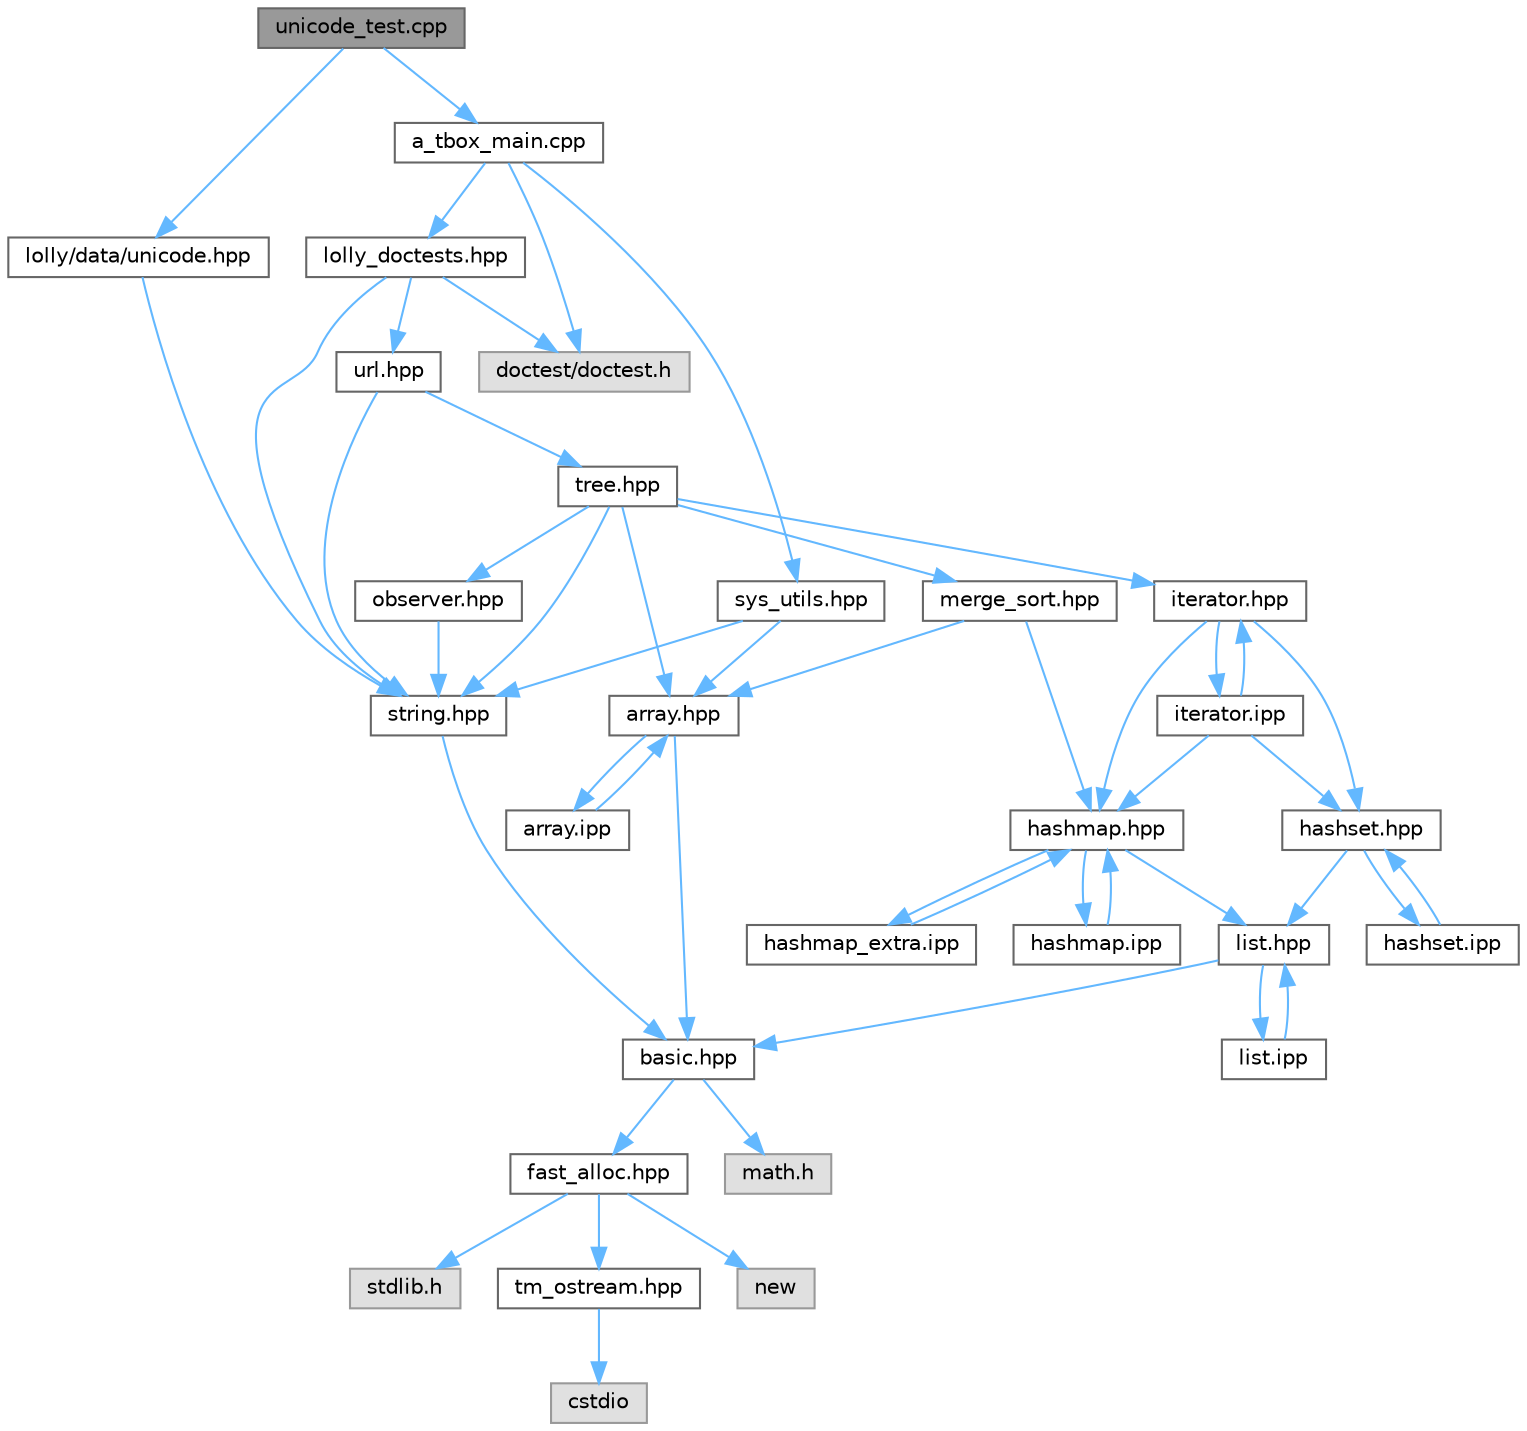 digraph "unicode_test.cpp"
{
 // LATEX_PDF_SIZE
  bgcolor="transparent";
  edge [fontname=Helvetica,fontsize=10,labelfontname=Helvetica,labelfontsize=10];
  node [fontname=Helvetica,fontsize=10,shape=box,height=0.2,width=0.4];
  Node1 [id="Node000001",label="unicode_test.cpp",height=0.2,width=0.4,color="gray40", fillcolor="grey60", style="filled", fontcolor="black",tooltip=" "];
  Node1 -> Node2 [id="edge1_Node000001_Node000002",color="steelblue1",style="solid",tooltip=" "];
  Node2 [id="Node000002",label="a_tbox_main.cpp",height=0.2,width=0.4,color="grey40", fillcolor="white", style="filled",URL="$a__tbox__main_8cpp.html",tooltip=" "];
  Node2 -> Node3 [id="edge2_Node000002_Node000003",color="steelblue1",style="solid",tooltip=" "];
  Node3 [id="Node000003",label="doctest/doctest.h",height=0.2,width=0.4,color="grey60", fillcolor="#E0E0E0", style="filled",tooltip=" "];
  Node2 -> Node4 [id="edge3_Node000002_Node000004",color="steelblue1",style="solid",tooltip=" "];
  Node4 [id="Node000004",label="lolly_doctests.hpp",height=0.2,width=0.4,color="grey40", fillcolor="white", style="filled",URL="$lolly__doctests_8hpp.html",tooltip=" "];
  Node4 -> Node3 [id="edge4_Node000004_Node000003",color="steelblue1",style="solid",tooltip=" "];
  Node4 -> Node5 [id="edge5_Node000004_Node000005",color="steelblue1",style="solid",tooltip=" "];
  Node5 [id="Node000005",label="string.hpp",height=0.2,width=0.4,color="grey40", fillcolor="white", style="filled",URL="$string_8hpp.html",tooltip=" "];
  Node5 -> Node6 [id="edge6_Node000005_Node000006",color="steelblue1",style="solid",tooltip=" "];
  Node6 [id="Node000006",label="basic.hpp",height=0.2,width=0.4,color="grey40", fillcolor="white", style="filled",URL="$basic_8hpp.html",tooltip=" "];
  Node6 -> Node7 [id="edge7_Node000006_Node000007",color="steelblue1",style="solid",tooltip=" "];
  Node7 [id="Node000007",label="fast_alloc.hpp",height=0.2,width=0.4,color="grey40", fillcolor="white", style="filled",URL="$fast__alloc_8hpp.html",tooltip=" "];
  Node7 -> Node8 [id="edge8_Node000007_Node000008",color="steelblue1",style="solid",tooltip=" "];
  Node8 [id="Node000008",label="stdlib.h",height=0.2,width=0.4,color="grey60", fillcolor="#E0E0E0", style="filled",tooltip=" "];
  Node7 -> Node9 [id="edge9_Node000007_Node000009",color="steelblue1",style="solid",tooltip=" "];
  Node9 [id="Node000009",label="tm_ostream.hpp",height=0.2,width=0.4,color="grey40", fillcolor="white", style="filled",URL="$tm__ostream_8hpp.html",tooltip=" "];
  Node9 -> Node10 [id="edge10_Node000009_Node000010",color="steelblue1",style="solid",tooltip=" "];
  Node10 [id="Node000010",label="cstdio",height=0.2,width=0.4,color="grey60", fillcolor="#E0E0E0", style="filled",tooltip=" "];
  Node7 -> Node11 [id="edge11_Node000007_Node000011",color="steelblue1",style="solid",tooltip=" "];
  Node11 [id="Node000011",label="new",height=0.2,width=0.4,color="grey60", fillcolor="#E0E0E0", style="filled",tooltip=" "];
  Node6 -> Node12 [id="edge12_Node000006_Node000012",color="steelblue1",style="solid",tooltip=" "];
  Node12 [id="Node000012",label="math.h",height=0.2,width=0.4,color="grey60", fillcolor="#E0E0E0", style="filled",tooltip=" "];
  Node4 -> Node13 [id="edge13_Node000004_Node000013",color="steelblue1",style="solid",tooltip=" "];
  Node13 [id="Node000013",label="url.hpp",height=0.2,width=0.4,color="grey40", fillcolor="white", style="filled",URL="$url_8hpp.html",tooltip=" "];
  Node13 -> Node5 [id="edge14_Node000013_Node000005",color="steelblue1",style="solid",tooltip=" "];
  Node13 -> Node14 [id="edge15_Node000013_Node000014",color="steelblue1",style="solid",tooltip=" "];
  Node14 [id="Node000014",label="tree.hpp",height=0.2,width=0.4,color="grey40", fillcolor="white", style="filled",URL="$tree_8hpp.html",tooltip=" "];
  Node14 -> Node15 [id="edge16_Node000014_Node000015",color="steelblue1",style="solid",tooltip=" "];
  Node15 [id="Node000015",label="array.hpp",height=0.2,width=0.4,color="grey40", fillcolor="white", style="filled",URL="$array_8hpp.html",tooltip=" "];
  Node15 -> Node6 [id="edge17_Node000015_Node000006",color="steelblue1",style="solid",tooltip=" "];
  Node15 -> Node16 [id="edge18_Node000015_Node000016",color="steelblue1",style="solid",tooltip=" "];
  Node16 [id="Node000016",label="array.ipp",height=0.2,width=0.4,color="grey40", fillcolor="white", style="filled",URL="$array_8ipp.html",tooltip=" "];
  Node16 -> Node15 [id="edge19_Node000016_Node000015",color="steelblue1",style="solid",tooltip=" "];
  Node14 -> Node17 [id="edge20_Node000014_Node000017",color="steelblue1",style="solid",tooltip=" "];
  Node17 [id="Node000017",label="iterator.hpp",height=0.2,width=0.4,color="grey40", fillcolor="white", style="filled",URL="$iterator_8hpp.html",tooltip=" "];
  Node17 -> Node18 [id="edge21_Node000017_Node000018",color="steelblue1",style="solid",tooltip=" "];
  Node18 [id="Node000018",label="hashmap.hpp",height=0.2,width=0.4,color="grey40", fillcolor="white", style="filled",URL="$hashmap_8hpp.html",tooltip=" "];
  Node18 -> Node19 [id="edge22_Node000018_Node000019",color="steelblue1",style="solid",tooltip=" "];
  Node19 [id="Node000019",label="list.hpp",height=0.2,width=0.4,color="grey40", fillcolor="white", style="filled",URL="$list_8hpp.html",tooltip=" "];
  Node19 -> Node6 [id="edge23_Node000019_Node000006",color="steelblue1",style="solid",tooltip=" "];
  Node19 -> Node20 [id="edge24_Node000019_Node000020",color="steelblue1",style="solid",tooltip=" "];
  Node20 [id="Node000020",label="list.ipp",height=0.2,width=0.4,color="grey40", fillcolor="white", style="filled",URL="$list_8ipp.html",tooltip=" "];
  Node20 -> Node19 [id="edge25_Node000020_Node000019",color="steelblue1",style="solid",tooltip=" "];
  Node18 -> Node21 [id="edge26_Node000018_Node000021",color="steelblue1",style="solid",tooltip=" "];
  Node21 [id="Node000021",label="hashmap.ipp",height=0.2,width=0.4,color="grey40", fillcolor="white", style="filled",URL="$hashmap_8ipp.html",tooltip=" "];
  Node21 -> Node18 [id="edge27_Node000021_Node000018",color="steelblue1",style="solid",tooltip=" "];
  Node18 -> Node22 [id="edge28_Node000018_Node000022",color="steelblue1",style="solid",tooltip=" "];
  Node22 [id="Node000022",label="hashmap_extra.ipp",height=0.2,width=0.4,color="grey40", fillcolor="white", style="filled",URL="$hashmap__extra_8ipp.html",tooltip=" "];
  Node22 -> Node18 [id="edge29_Node000022_Node000018",color="steelblue1",style="solid",tooltip=" "];
  Node17 -> Node23 [id="edge30_Node000017_Node000023",color="steelblue1",style="solid",tooltip=" "];
  Node23 [id="Node000023",label="hashset.hpp",height=0.2,width=0.4,color="grey40", fillcolor="white", style="filled",URL="$hashset_8hpp.html",tooltip=" "];
  Node23 -> Node19 [id="edge31_Node000023_Node000019",color="steelblue1",style="solid",tooltip=" "];
  Node23 -> Node24 [id="edge32_Node000023_Node000024",color="steelblue1",style="solid",tooltip=" "];
  Node24 [id="Node000024",label="hashset.ipp",height=0.2,width=0.4,color="grey40", fillcolor="white", style="filled",URL="$hashset_8ipp.html",tooltip=" "];
  Node24 -> Node23 [id="edge33_Node000024_Node000023",color="steelblue1",style="solid",tooltip=" "];
  Node17 -> Node25 [id="edge34_Node000017_Node000025",color="steelblue1",style="solid",tooltip=" "];
  Node25 [id="Node000025",label="iterator.ipp",height=0.2,width=0.4,color="grey40", fillcolor="white", style="filled",URL="$iterator_8ipp.html",tooltip=" "];
  Node25 -> Node18 [id="edge35_Node000025_Node000018",color="steelblue1",style="solid",tooltip=" "];
  Node25 -> Node23 [id="edge36_Node000025_Node000023",color="steelblue1",style="solid",tooltip=" "];
  Node25 -> Node17 [id="edge37_Node000025_Node000017",color="steelblue1",style="solid",tooltip=" "];
  Node14 -> Node26 [id="edge38_Node000014_Node000026",color="steelblue1",style="solid",tooltip=" "];
  Node26 [id="Node000026",label="merge_sort.hpp",height=0.2,width=0.4,color="grey40", fillcolor="white", style="filled",URL="$merge__sort_8hpp.html",tooltip=" "];
  Node26 -> Node15 [id="edge39_Node000026_Node000015",color="steelblue1",style="solid",tooltip=" "];
  Node26 -> Node18 [id="edge40_Node000026_Node000018",color="steelblue1",style="solid",tooltip=" "];
  Node14 -> Node27 [id="edge41_Node000014_Node000027",color="steelblue1",style="solid",tooltip=" "];
  Node27 [id="Node000027",label="observer.hpp",height=0.2,width=0.4,color="grey40", fillcolor="white", style="filled",URL="$observer_8hpp.html",tooltip=" "];
  Node27 -> Node5 [id="edge42_Node000027_Node000005",color="steelblue1",style="solid",tooltip=" "];
  Node14 -> Node5 [id="edge43_Node000014_Node000005",color="steelblue1",style="solid",tooltip=" "];
  Node2 -> Node28 [id="edge44_Node000002_Node000028",color="steelblue1",style="solid",tooltip=" "];
  Node28 [id="Node000028",label="sys_utils.hpp",height=0.2,width=0.4,color="grey40", fillcolor="white", style="filled",URL="$sys__utils_8hpp.html",tooltip=" "];
  Node28 -> Node15 [id="edge45_Node000028_Node000015",color="steelblue1",style="solid",tooltip=" "];
  Node28 -> Node5 [id="edge46_Node000028_Node000005",color="steelblue1",style="solid",tooltip=" "];
  Node1 -> Node29 [id="edge47_Node000001_Node000029",color="steelblue1",style="solid",tooltip=" "];
  Node29 [id="Node000029",label="lolly/data/unicode.hpp",height=0.2,width=0.4,color="grey40", fillcolor="white", style="filled",URL="$unicode_8hpp.html",tooltip=" "];
  Node29 -> Node5 [id="edge48_Node000029_Node000005",color="steelblue1",style="solid",tooltip=" "];
}
